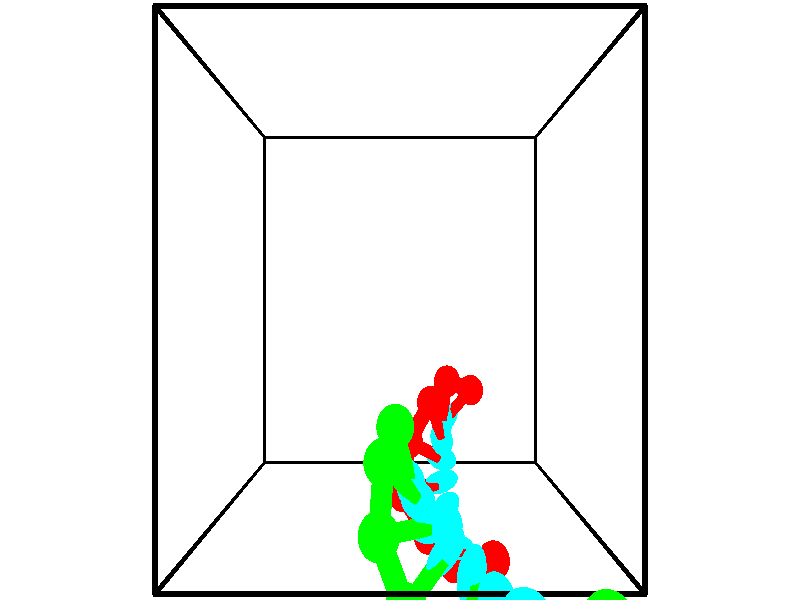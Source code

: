 // switches for output
#declare DRAW_BASES = 1; // possible values are 0, 1; only relevant for DNA ribbons
#declare DRAW_BASES_TYPE = 3; // possible values are 1, 2, 3; only relevant for DNA ribbons
#declare DRAW_FOG = 0; // set to 1 to enable fog

#include "colors.inc"

#include "transforms.inc"
background { rgb <1, 1, 1>}

#default {
   normal{
       ripples 0.25
       frequency 0.20
       turbulence 0.2
       lambda 5
   }
	finish {
		phong 0.1
		phong_size 40.
	}
}

// original window dimensions: 1024x640


// camera settings

camera {
	sky <-0, 1, 0>
	up <-0, 1, 0>
	right 1.6 * <1, 0, 0>
	location <2.5, 2.5, 11.1562>
	look_at <2.5, 2.5, 2.5>
	direction <0, 0, -8.6562>
	angle 67.0682
}


# declare cpy_camera_pos = <2.5, 2.5, 11.1562>;
# if (DRAW_FOG = 1)
fog {
	fog_type 2
	up vnormalize(cpy_camera_pos)
	color rgbt<1,1,1,0.3>
	distance 1e-5
	fog_alt 3e-3
	fog_offset 4
}
# end


// LIGHTS

# declare lum = 6;
global_settings {
	ambient_light rgb lum * <0.05, 0.05, 0.05>
	max_trace_level 15
}# declare cpy_direct_light_amount = 0.25;
light_source
{	1000 * <-1, -1, 1>,
	rgb lum * cpy_direct_light_amount
	parallel
}

light_source
{	1000 * <1, 1, -1>,
	rgb lum * cpy_direct_light_amount
	parallel
}

// strand 0

// nucleotide -1

// particle -1
sphere {
	<3.975875, -0.914907, 1.657085> 0.250000
	pigment { color rgbt <1,0,0,0> }
	no_shadow
}
cylinder {
	<3.629704, -0.769711, 1.795227>,  <3.422000, -0.682593, 1.878112>, 0.100000
	pigment { color rgbt <1,0,0,0> }
	no_shadow
}
cylinder {
	<3.629704, -0.769711, 1.795227>,  <3.975875, -0.914907, 1.657085>, 0.100000
	pigment { color rgbt <1,0,0,0> }
	no_shadow
}

// particle -1
sphere {
	<3.629704, -0.769711, 1.795227> 0.100000
	pigment { color rgbt <1,0,0,0> }
	no_shadow
}
sphere {
	0, 1
	scale<0.080000,0.200000,0.300000>
	matrix <-0.157099, 0.457933, -0.874996,
		-0.475765, -0.811502, -0.339283,
		-0.865429, 0.362992, 0.345354,
		3.370075, -0.660813, 1.898833>
	pigment { color rgbt <0,1,1,0> }
	no_shadow
}
cylinder {
	<3.404855, -1.147512, 1.148148>,  <3.975875, -0.914907, 1.657085>, 0.130000
	pigment { color rgbt <1,0,0,0> }
	no_shadow
}

// nucleotide -1

// particle -1
sphere {
	<3.404855, -1.147512, 1.148148> 0.250000
	pigment { color rgbt <1,0,0,0> }
	no_shadow
}
cylinder {
	<3.349858, -0.785683, 1.309563>,  <3.316859, -0.568585, 1.406412>, 0.100000
	pigment { color rgbt <1,0,0,0> }
	no_shadow
}
cylinder {
	<3.349858, -0.785683, 1.309563>,  <3.404855, -1.147512, 1.148148>, 0.100000
	pigment { color rgbt <1,0,0,0> }
	no_shadow
}

// particle -1
sphere {
	<3.349858, -0.785683, 1.309563> 0.100000
	pigment { color rgbt <1,0,0,0> }
	no_shadow
}
sphere {
	0, 1
	scale<0.080000,0.200000,0.300000>
	matrix <-0.042521, 0.401641, -0.914809,
		-0.989590, -0.142938, -0.016759,
		-0.137492, 0.904573, 0.403538,
		3.308610, -0.514311, 1.430624>
	pigment { color rgbt <0,1,1,0> }
	no_shadow
}
cylinder {
	<2.991020, -0.927619, 0.660573>,  <3.404855, -1.147512, 1.148148>, 0.130000
	pigment { color rgbt <1,0,0,0> }
	no_shadow
}

// nucleotide -1

// particle -1
sphere {
	<2.991020, -0.927619, 0.660573> 0.250000
	pigment { color rgbt <1,0,0,0> }
	no_shadow
}
cylinder {
	<3.151646, -0.621674, 0.862061>,  <3.248021, -0.438107, 0.982953>, 0.100000
	pigment { color rgbt <1,0,0,0> }
	no_shadow
}
cylinder {
	<3.151646, -0.621674, 0.862061>,  <2.991020, -0.927619, 0.660573>, 0.100000
	pigment { color rgbt <1,0,0,0> }
	no_shadow
}

// particle -1
sphere {
	<3.151646, -0.621674, 0.862061> 0.100000
	pigment { color rgbt <1,0,0,0> }
	no_shadow
}
sphere {
	0, 1
	scale<0.080000,0.200000,0.300000>
	matrix <0.024910, 0.540687, -0.840855,
		-0.915492, 0.350205, 0.198068,
		0.401565, 0.764862, 0.503718,
		3.272115, -0.392215, 1.013176>
	pigment { color rgbt <0,1,1,0> }
	no_shadow
}
cylinder {
	<2.538225, -0.301462, 0.696040>,  <2.991020, -0.927619, 0.660573>, 0.130000
	pigment { color rgbt <1,0,0,0> }
	no_shadow
}

// nucleotide -1

// particle -1
sphere {
	<2.538225, -0.301462, 0.696040> 0.250000
	pigment { color rgbt <1,0,0,0> }
	no_shadow
}
cylinder {
	<2.926038, -0.209766, 0.661507>,  <3.158726, -0.154749, 0.640787>, 0.100000
	pigment { color rgbt <1,0,0,0> }
	no_shadow
}
cylinder {
	<2.926038, -0.209766, 0.661507>,  <2.538225, -0.301462, 0.696040>, 0.100000
	pigment { color rgbt <1,0,0,0> }
	no_shadow
}

// particle -1
sphere {
	<2.926038, -0.209766, 0.661507> 0.100000
	pigment { color rgbt <1,0,0,0> }
	no_shadow
}
sphere {
	0, 1
	scale<0.080000,0.200000,0.300000>
	matrix <-0.177611, 0.415159, -0.892243,
		-0.168694, 0.880394, 0.443226,
		0.969534, 0.229238, -0.086333,
		3.216898, -0.140995, 0.635607>
	pigment { color rgbt <0,1,1,0> }
	no_shadow
}
cylinder {
	<2.653314, 0.419763, 0.491292>,  <2.538225, -0.301462, 0.696040>, 0.130000
	pigment { color rgbt <1,0,0,0> }
	no_shadow
}

// nucleotide -1

// particle -1
sphere {
	<2.653314, 0.419763, 0.491292> 0.250000
	pigment { color rgbt <1,0,0,0> }
	no_shadow
}
cylinder {
	<2.991645, 0.249477, 0.362701>,  <3.194643, 0.147306, 0.285547>, 0.100000
	pigment { color rgbt <1,0,0,0> }
	no_shadow
}
cylinder {
	<2.991645, 0.249477, 0.362701>,  <2.653314, 0.419763, 0.491292>, 0.100000
	pigment { color rgbt <1,0,0,0> }
	no_shadow
}

// particle -1
sphere {
	<2.991645, 0.249477, 0.362701> 0.100000
	pigment { color rgbt <1,0,0,0> }
	no_shadow
}
sphere {
	0, 1
	scale<0.080000,0.200000,0.300000>
	matrix <-0.111856, 0.447696, -0.887162,
		0.521600, 0.786344, 0.331055,
		0.845826, -0.425713, -0.321475,
		3.245393, 0.121764, 0.266259>
	pigment { color rgbt <0,1,1,0> }
	no_shadow
}
cylinder {
	<3.057764, 0.951411, 0.202352>,  <2.653314, 0.419763, 0.491292>, 0.130000
	pigment { color rgbt <1,0,0,0> }
	no_shadow
}

// nucleotide -1

// particle -1
sphere {
	<3.057764, 0.951411, 0.202352> 0.250000
	pigment { color rgbt <1,0,0,0> }
	no_shadow
}
cylinder {
	<3.181898, 0.604183, 0.047356>,  <3.256378, 0.395847, -0.045642>, 0.100000
	pigment { color rgbt <1,0,0,0> }
	no_shadow
}
cylinder {
	<3.181898, 0.604183, 0.047356>,  <3.057764, 0.951411, 0.202352>, 0.100000
	pigment { color rgbt <1,0,0,0> }
	no_shadow
}

// particle -1
sphere {
	<3.181898, 0.604183, 0.047356> 0.100000
	pigment { color rgbt <1,0,0,0> }
	no_shadow
}
sphere {
	0, 1
	scale<0.080000,0.200000,0.300000>
	matrix <-0.088051, 0.379617, -0.920944,
		0.946541, 0.319919, 0.041373,
		0.310333, -0.868069, -0.387492,
		3.274997, 0.343763, -0.068892>
	pigment { color rgbt <0,1,1,0> }
	no_shadow
}
cylinder {
	<3.401676, 1.202967, -0.421331>,  <3.057764, 0.951411, 0.202352>, 0.130000
	pigment { color rgbt <1,0,0,0> }
	no_shadow
}

// nucleotide -1

// particle -1
sphere {
	<3.401676, 1.202967, -0.421331> 0.250000
	pigment { color rgbt <1,0,0,0> }
	no_shadow
}
cylinder {
	<3.353481, 0.810734, -0.483223>,  <3.324564, 0.575394, -0.520358>, 0.100000
	pigment { color rgbt <1,0,0,0> }
	no_shadow
}
cylinder {
	<3.353481, 0.810734, -0.483223>,  <3.401676, 1.202967, -0.421331>, 0.100000
	pigment { color rgbt <1,0,0,0> }
	no_shadow
}

// particle -1
sphere {
	<3.353481, 0.810734, -0.483223> 0.100000
	pigment { color rgbt <1,0,0,0> }
	no_shadow
}
sphere {
	0, 1
	scale<0.080000,0.200000,0.300000>
	matrix <-0.027110, 0.159058, -0.986897,
		0.992344, -0.114714, -0.045748,
		-0.120488, -0.980582, -0.154730,
		3.317334, 0.516559, -0.529642>
	pigment { color rgbt <0,1,1,0> }
	no_shadow
}
cylinder {
	<3.908800, 0.998901, -0.912159>,  <3.401676, 1.202967, -0.421331>, 0.130000
	pigment { color rgbt <1,0,0,0> }
	no_shadow
}

// nucleotide -1

// particle -1
sphere {
	<3.908800, 0.998901, -0.912159> 0.250000
	pigment { color rgbt <1,0,0,0> }
	no_shadow
}
cylinder {
	<3.619543, 0.722660, -0.916794>,  <3.445989, 0.556916, -0.919575>, 0.100000
	pigment { color rgbt <1,0,0,0> }
	no_shadow
}
cylinder {
	<3.619543, 0.722660, -0.916794>,  <3.908800, 0.998901, -0.912159>, 0.100000
	pigment { color rgbt <1,0,0,0> }
	no_shadow
}

// particle -1
sphere {
	<3.619543, 0.722660, -0.916794> 0.100000
	pigment { color rgbt <1,0,0,0> }
	no_shadow
}
sphere {
	0, 1
	scale<0.080000,0.200000,0.300000>
	matrix <-0.184026, 0.208812, -0.960485,
		0.665732, -0.692436, -0.278089,
		-0.723142, -0.690601, -0.011586,
		3.402600, 0.515480, -0.920270>
	pigment { color rgbt <0,1,1,0> }
	no_shadow
}
// strand 1

// nucleotide -1

// particle -1
sphere {
	<2.437197, 1.102458, 3.166801> 0.250000
	pigment { color rgbt <0,1,0,0> }
	no_shadow
}
cylinder {
	<2.556377, 0.723053, 3.123810>,  <2.627885, 0.495410, 3.098015>, 0.100000
	pigment { color rgbt <0,1,0,0> }
	no_shadow
}
cylinder {
	<2.556377, 0.723053, 3.123810>,  <2.437197, 1.102458, 3.166801>, 0.100000
	pigment { color rgbt <0,1,0,0> }
	no_shadow
}

// particle -1
sphere {
	<2.556377, 0.723053, 3.123810> 0.100000
	pigment { color rgbt <0,1,0,0> }
	no_shadow
}
sphere {
	0, 1
	scale<0.080000,0.200000,0.300000>
	matrix <0.248696, -0.031573, 0.968067,
		-0.921616, -0.315165, 0.226484,
		0.297950, -0.948512, -0.107478,
		2.645762, 0.438499, 3.091566>
	pigment { color rgbt <0,1,1,0> }
	no_shadow
}
cylinder {
	<2.301963, 0.843039, 3.771518>,  <2.437197, 1.102458, 3.166801>, 0.130000
	pigment { color rgbt <0,1,0,0> }
	no_shadow
}

// nucleotide -1

// particle -1
sphere {
	<2.301963, 0.843039, 3.771518> 0.250000
	pigment { color rgbt <0,1,0,0> }
	no_shadow
}
cylinder {
	<2.547363, 0.576508, 3.601990>,  <2.694603, 0.416589, 3.500273>, 0.100000
	pigment { color rgbt <0,1,0,0> }
	no_shadow
}
cylinder {
	<2.547363, 0.576508, 3.601990>,  <2.301963, 0.843039, 3.771518>, 0.100000
	pigment { color rgbt <0,1,0,0> }
	no_shadow
}

// particle -1
sphere {
	<2.547363, 0.576508, 3.601990> 0.100000
	pigment { color rgbt <0,1,0,0> }
	no_shadow
}
sphere {
	0, 1
	scale<0.080000,0.200000,0.300000>
	matrix <0.421275, -0.177791, 0.889335,
		-0.667942, -0.724152, 0.171633,
		0.613499, -0.666329, -0.423821,
		2.731413, 0.376609, 3.474843>
	pigment { color rgbt <0,1,1,0> }
	no_shadow
}
cylinder {
	<2.247546, 0.156586, 3.981555>,  <2.301963, 0.843039, 3.771518>, 0.130000
	pigment { color rgbt <0,1,0,0> }
	no_shadow
}

// nucleotide -1

// particle -1
sphere {
	<2.247546, 0.156586, 3.981555> 0.250000
	pigment { color rgbt <0,1,0,0> }
	no_shadow
}
cylinder {
	<2.626854, 0.183075, 3.857361>,  <2.854438, 0.198968, 3.782844>, 0.100000
	pigment { color rgbt <0,1,0,0> }
	no_shadow
}
cylinder {
	<2.626854, 0.183075, 3.857361>,  <2.247546, 0.156586, 3.981555>, 0.100000
	pigment { color rgbt <0,1,0,0> }
	no_shadow
}

// particle -1
sphere {
	<2.626854, 0.183075, 3.857361> 0.100000
	pigment { color rgbt <0,1,0,0> }
	no_shadow
}
sphere {
	0, 1
	scale<0.080000,0.200000,0.300000>
	matrix <0.317469, -0.199304, 0.927087,
		-0.000486, -0.977697, -0.210018,
		0.948269, 0.066223, -0.310486,
		2.911335, 0.202942, 3.764215>
	pigment { color rgbt <0,1,1,0> }
	no_shadow
}
cylinder {
	<2.564289, -0.472968, 4.214705>,  <2.247546, 0.156586, 3.981555>, 0.130000
	pigment { color rgbt <0,1,0,0> }
	no_shadow
}

// nucleotide -1

// particle -1
sphere {
	<2.564289, -0.472968, 4.214705> 0.250000
	pigment { color rgbt <0,1,0,0> }
	no_shadow
}
cylinder {
	<2.833136, -0.186714, 4.138680>,  <2.994444, -0.014962, 4.093064>, 0.100000
	pigment { color rgbt <0,1,0,0> }
	no_shadow
}
cylinder {
	<2.833136, -0.186714, 4.138680>,  <2.564289, -0.472968, 4.214705>, 0.100000
	pigment { color rgbt <0,1,0,0> }
	no_shadow
}

// particle -1
sphere {
	<2.833136, -0.186714, 4.138680> 0.100000
	pigment { color rgbt <0,1,0,0> }
	no_shadow
}
sphere {
	0, 1
	scale<0.080000,0.200000,0.300000>
	matrix <0.505946, -0.256454, 0.823559,
		0.540627, -0.649690, -0.534440,
		0.672117, 0.715636, -0.190062,
		3.034771, 0.027977, 4.081661>
	pigment { color rgbt <0,1,1,0> }
	no_shadow
}
cylinder {
	<3.260775, -0.773373, 4.242834>,  <2.564289, -0.472968, 4.214705>, 0.130000
	pigment { color rgbt <0,1,0,0> }
	no_shadow
}

// nucleotide -1

// particle -1
sphere {
	<3.260775, -0.773373, 4.242834> 0.250000
	pigment { color rgbt <0,1,0,0> }
	no_shadow
}
cylinder {
	<3.289309, -0.378494, 4.299904>,  <3.306429, -0.141567, 4.334146>, 0.100000
	pigment { color rgbt <0,1,0,0> }
	no_shadow
}
cylinder {
	<3.289309, -0.378494, 4.299904>,  <3.260775, -0.773373, 4.242834>, 0.100000
	pigment { color rgbt <0,1,0,0> }
	no_shadow
}

// particle -1
sphere {
	<3.289309, -0.378494, 4.299904> 0.100000
	pigment { color rgbt <0,1,0,0> }
	no_shadow
}
sphere {
	0, 1
	scale<0.080000,0.200000,0.300000>
	matrix <0.506886, -0.159069, 0.847209,
		0.859056, 0.011885, -0.511743,
		0.071333, 0.987196, 0.142674,
		3.310709, -0.082336, 4.342706>
	pigment { color rgbt <0,1,1,0> }
	no_shadow
}
cylinder {
	<3.840767, -0.756725, 4.550734>,  <3.260775, -0.773373, 4.242834>, 0.130000
	pigment { color rgbt <0,1,0,0> }
	no_shadow
}

// nucleotide -1

// particle -1
sphere {
	<3.840767, -0.756725, 4.550734> 0.250000
	pigment { color rgbt <0,1,0,0> }
	no_shadow
}
cylinder {
	<3.664999, -0.414810, 4.661186>,  <3.559538, -0.209661, 4.727458>, 0.100000
	pigment { color rgbt <0,1,0,0> }
	no_shadow
}
cylinder {
	<3.664999, -0.414810, 4.661186>,  <3.840767, -0.756725, 4.550734>, 0.100000
	pigment { color rgbt <0,1,0,0> }
	no_shadow
}

// particle -1
sphere {
	<3.664999, -0.414810, 4.661186> 0.100000
	pigment { color rgbt <0,1,0,0> }
	no_shadow
}
sphere {
	0, 1
	scale<0.080000,0.200000,0.300000>
	matrix <0.307624, -0.145615, 0.940300,
		0.843965, 0.498131, -0.198967,
		-0.439420, 0.854787, 0.276131,
		3.533173, -0.158374, 4.744026>
	pigment { color rgbt <0,1,1,0> }
	no_shadow
}
cylinder {
	<4.376544, -0.413575, 4.899834>,  <3.840767, -0.756725, 4.550734>, 0.130000
	pigment { color rgbt <0,1,0,0> }
	no_shadow
}

// nucleotide -1

// particle -1
sphere {
	<4.376544, -0.413575, 4.899834> 0.250000
	pigment { color rgbt <0,1,0,0> }
	no_shadow
}
cylinder {
	<4.034830, -0.243675, 5.019691>,  <3.829802, -0.141736, 5.091606>, 0.100000
	pigment { color rgbt <0,1,0,0> }
	no_shadow
}
cylinder {
	<4.034830, -0.243675, 5.019691>,  <4.376544, -0.413575, 4.899834>, 0.100000
	pigment { color rgbt <0,1,0,0> }
	no_shadow
}

// particle -1
sphere {
	<4.034830, -0.243675, 5.019691> 0.100000
	pigment { color rgbt <0,1,0,0> }
	no_shadow
}
sphere {
	0, 1
	scale<0.080000,0.200000,0.300000>
	matrix <0.368111, 0.087346, 0.925670,
		0.367004, 0.901088, -0.230973,
		-0.854285, 0.424748, 0.299644,
		3.778545, -0.116251, 5.109585>
	pigment { color rgbt <0,1,1,0> }
	no_shadow
}
cylinder {
	<4.483332, -0.049985, 5.440349>,  <4.376544, -0.413575, 4.899834>, 0.130000
	pigment { color rgbt <0,1,0,0> }
	no_shadow
}

// nucleotide -1

// particle -1
sphere {
	<4.483332, -0.049985, 5.440349> 0.250000
	pigment { color rgbt <0,1,0,0> }
	no_shadow
}
cylinder {
	<4.087212, -0.042465, 5.495415>,  <3.849540, -0.037954, 5.528454>, 0.100000
	pigment { color rgbt <0,1,0,0> }
	no_shadow
}
cylinder {
	<4.087212, -0.042465, 5.495415>,  <4.483332, -0.049985, 5.440349>, 0.100000
	pigment { color rgbt <0,1,0,0> }
	no_shadow
}

// particle -1
sphere {
	<4.087212, -0.042465, 5.495415> 0.100000
	pigment { color rgbt <0,1,0,0> }
	no_shadow
}
sphere {
	0, 1
	scale<0.080000,0.200000,0.300000>
	matrix <0.138099, 0.024142, 0.990124,
		0.015289, 0.999532, -0.026504,
		-0.990300, 0.018798, 0.137665,
		3.790122, -0.036826, 5.536715>
	pigment { color rgbt <0,1,1,0> }
	no_shadow
}
// box output
cylinder {
	<0.000000, 0.000000, 0.000000>,  <5.000000, 0.000000, 0.000000>, 0.025000
	pigment { color rgbt <0,0,0,0> }
	no_shadow
}
cylinder {
	<0.000000, 0.000000, 0.000000>,  <0.000000, 5.000000, 0.000000>, 0.025000
	pigment { color rgbt <0,0,0,0> }
	no_shadow
}
cylinder {
	<0.000000, 0.000000, 0.000000>,  <0.000000, 0.000000, 5.000000>, 0.025000
	pigment { color rgbt <0,0,0,0> }
	no_shadow
}
cylinder {
	<5.000000, 5.000000, 5.000000>,  <0.000000, 5.000000, 5.000000>, 0.025000
	pigment { color rgbt <0,0,0,0> }
	no_shadow
}
cylinder {
	<5.000000, 5.000000, 5.000000>,  <5.000000, 0.000000, 5.000000>, 0.025000
	pigment { color rgbt <0,0,0,0> }
	no_shadow
}
cylinder {
	<5.000000, 5.000000, 5.000000>,  <5.000000, 5.000000, 0.000000>, 0.025000
	pigment { color rgbt <0,0,0,0> }
	no_shadow
}
cylinder {
	<0.000000, 0.000000, 5.000000>,  <0.000000, 5.000000, 5.000000>, 0.025000
	pigment { color rgbt <0,0,0,0> }
	no_shadow
}
cylinder {
	<0.000000, 0.000000, 5.000000>,  <5.000000, 0.000000, 5.000000>, 0.025000
	pigment { color rgbt <0,0,0,0> }
	no_shadow
}
cylinder {
	<5.000000, 5.000000, 0.000000>,  <0.000000, 5.000000, 0.000000>, 0.025000
	pigment { color rgbt <0,0,0,0> }
	no_shadow
}
cylinder {
	<5.000000, 5.000000, 0.000000>,  <5.000000, 0.000000, 0.000000>, 0.025000
	pigment { color rgbt <0,0,0,0> }
	no_shadow
}
cylinder {
	<5.000000, 0.000000, 5.000000>,  <5.000000, 0.000000, 0.000000>, 0.025000
	pigment { color rgbt <0,0,0,0> }
	no_shadow
}
cylinder {
	<0.000000, 5.000000, 0.000000>,  <0.000000, 5.000000, 5.000000>, 0.025000
	pigment { color rgbt <0,0,0,0> }
	no_shadow
}
// end of box output
